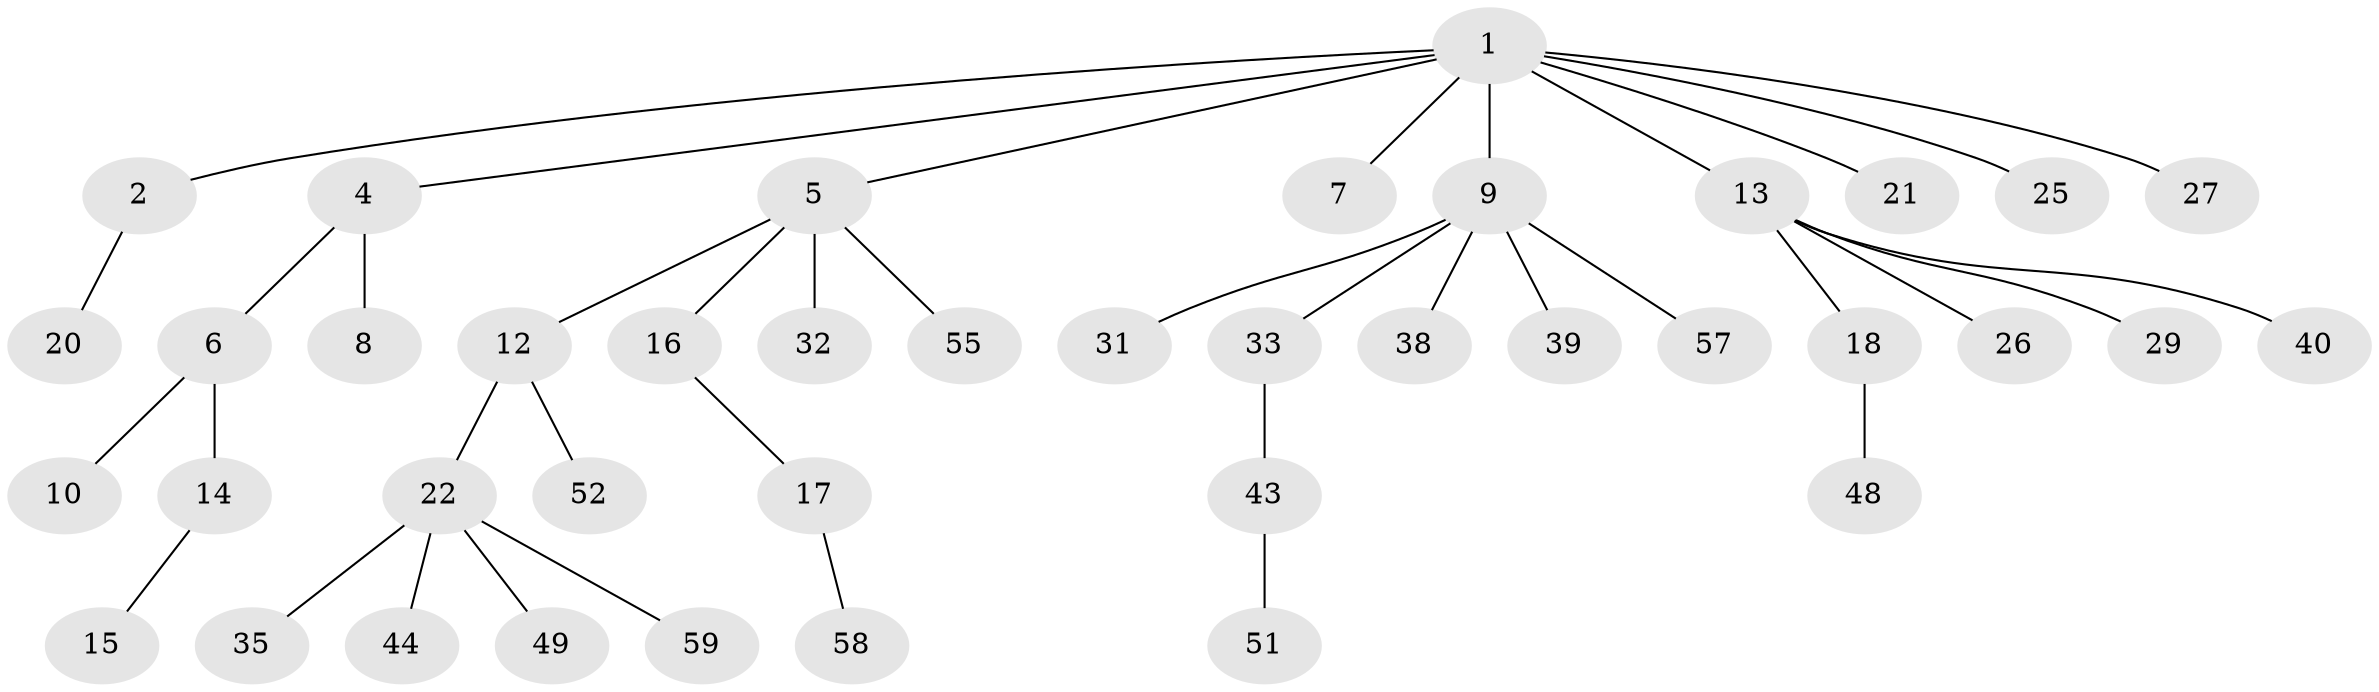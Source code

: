 // original degree distribution, {9: 0.016666666666666666, 3: 0.1, 2: 0.3, 4: 0.06666666666666667, 5: 0.03333333333333333, 1: 0.48333333333333334}
// Generated by graph-tools (version 1.1) at 2025/42/03/06/25 10:42:05]
// undirected, 40 vertices, 39 edges
graph export_dot {
graph [start="1"]
  node [color=gray90,style=filled];
  1 [super="+3"];
  2 [super="+36"];
  4 [super="+46"];
  5 [super="+11"];
  6;
  7 [super="+28"];
  8;
  9 [super="+37"];
  10 [super="+19"];
  12;
  13 [super="+23"];
  14 [super="+41"];
  15 [super="+60"];
  16;
  17 [super="+24"];
  18 [super="+50"];
  20;
  21 [super="+30"];
  22 [super="+34"];
  25;
  26 [super="+54"];
  27 [super="+56"];
  29 [super="+42"];
  31;
  32;
  33;
  35;
  38;
  39 [super="+45"];
  40;
  43 [super="+47"];
  44;
  48;
  49;
  51;
  52 [super="+53"];
  55;
  57;
  58;
  59;
  1 -- 2;
  1 -- 4;
  1 -- 5;
  1 -- 7;
  1 -- 9;
  1 -- 13;
  1 -- 21;
  1 -- 25;
  1 -- 27;
  2 -- 20;
  4 -- 6;
  4 -- 8;
  5 -- 12;
  5 -- 16;
  5 -- 32;
  5 -- 55;
  6 -- 10;
  6 -- 14;
  9 -- 31;
  9 -- 33;
  9 -- 39;
  9 -- 38;
  9 -- 57;
  12 -- 22;
  12 -- 52;
  13 -- 18;
  13 -- 26;
  13 -- 40;
  13 -- 29;
  14 -- 15;
  16 -- 17;
  17 -- 58;
  18 -- 48;
  22 -- 35;
  22 -- 44;
  22 -- 59;
  22 -- 49;
  33 -- 43;
  43 -- 51;
}
